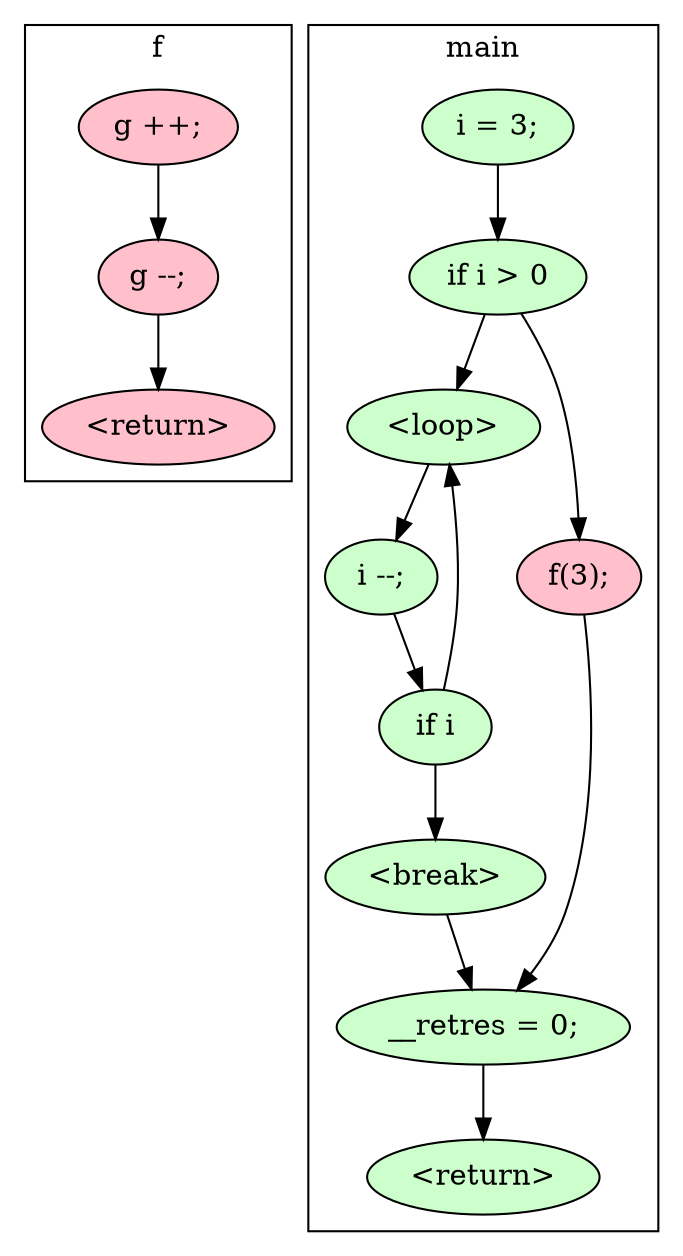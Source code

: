 digraph cfg {
  subgraph cluster_f { graph [label="f"];
    s1 [label="g ++;" fillcolor=pink style=filled]; s1 -> s2;
    s2 [label="g --;" fillcolor=pink style=filled]; s2 -> s16;
    s16 [label="<return>" fillcolor=pink style=filled]; }
  subgraph cluster_main { graph [label="main"];
    s5 [label="i = 3;" fillcolor="#ccffcc" style=filled]; s5 -> s7;
    s7 [label="if i > 0" fillcolor="#ccffcc" style=filled]; s7 -> s8;
    s7 -> s13; s8 [label="<loop>" fillcolor="#ccffcc" style=filled];
    s8 -> s9; s9 [label="i --;" fillcolor="#ccffcc" style=filled]; s9 -> s10;
    s10 [label="if i" fillcolor="#ccffcc" style=filled]; s10 -> s8;
    s10 -> s11; s11 [label="<break>" fillcolor="#ccffcc" style=filled];
    s11 -> s14; s13 [label="f(3);" fillcolor=pink style=filled]; s13 -> s14;
    s14 [label="__retres = 0;" fillcolor="#ccffcc" style=filled]; s14 -> s18;
    s18 [label="<return>" fillcolor="#ccffcc" style=filled]; } }
